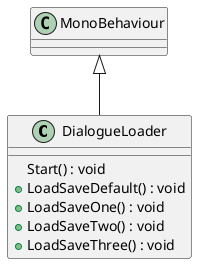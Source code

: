 @startuml
class DialogueLoader {
    Start() : void
    + LoadSaveDefault() : void
    + LoadSaveOne() : void
    + LoadSaveTwo() : void
    + LoadSaveThree() : void
}
MonoBehaviour <|-- DialogueLoader
@enduml
